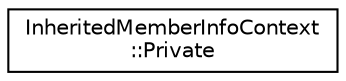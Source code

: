 digraph "类继承关系图"
{
 // INTERACTIVE_SVG=YES
 // LATEX_PDF_SIZE
  edge [fontname="Helvetica",fontsize="10",labelfontname="Helvetica",labelfontsize="10"];
  node [fontname="Helvetica",fontsize="10",shape=record];
  rankdir="LR";
  Node0 [label="InheritedMemberInfoContext\l::Private",height=0.2,width=0.4,color="black", fillcolor="white", style="filled",URL="$d5/dd3/class_inherited_member_info_context_1_1_private.html",tooltip=" "];
}
